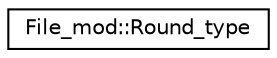 digraph "Graphical Class Hierarchy"
{
 // LATEX_PDF_SIZE
  edge [fontname="Helvetica",fontsize="10",labelfontname="Helvetica",labelfontsize="10"];
  node [fontname="Helvetica",fontsize="10",shape=record];
  rankdir="LR";
  Node0 [label="File_mod::Round_type",height=0.2,width=0.4,color="black", fillcolor="white", style="filled",URL="$structFile__mod_1_1Round__type.html",tooltip=" "];
}
